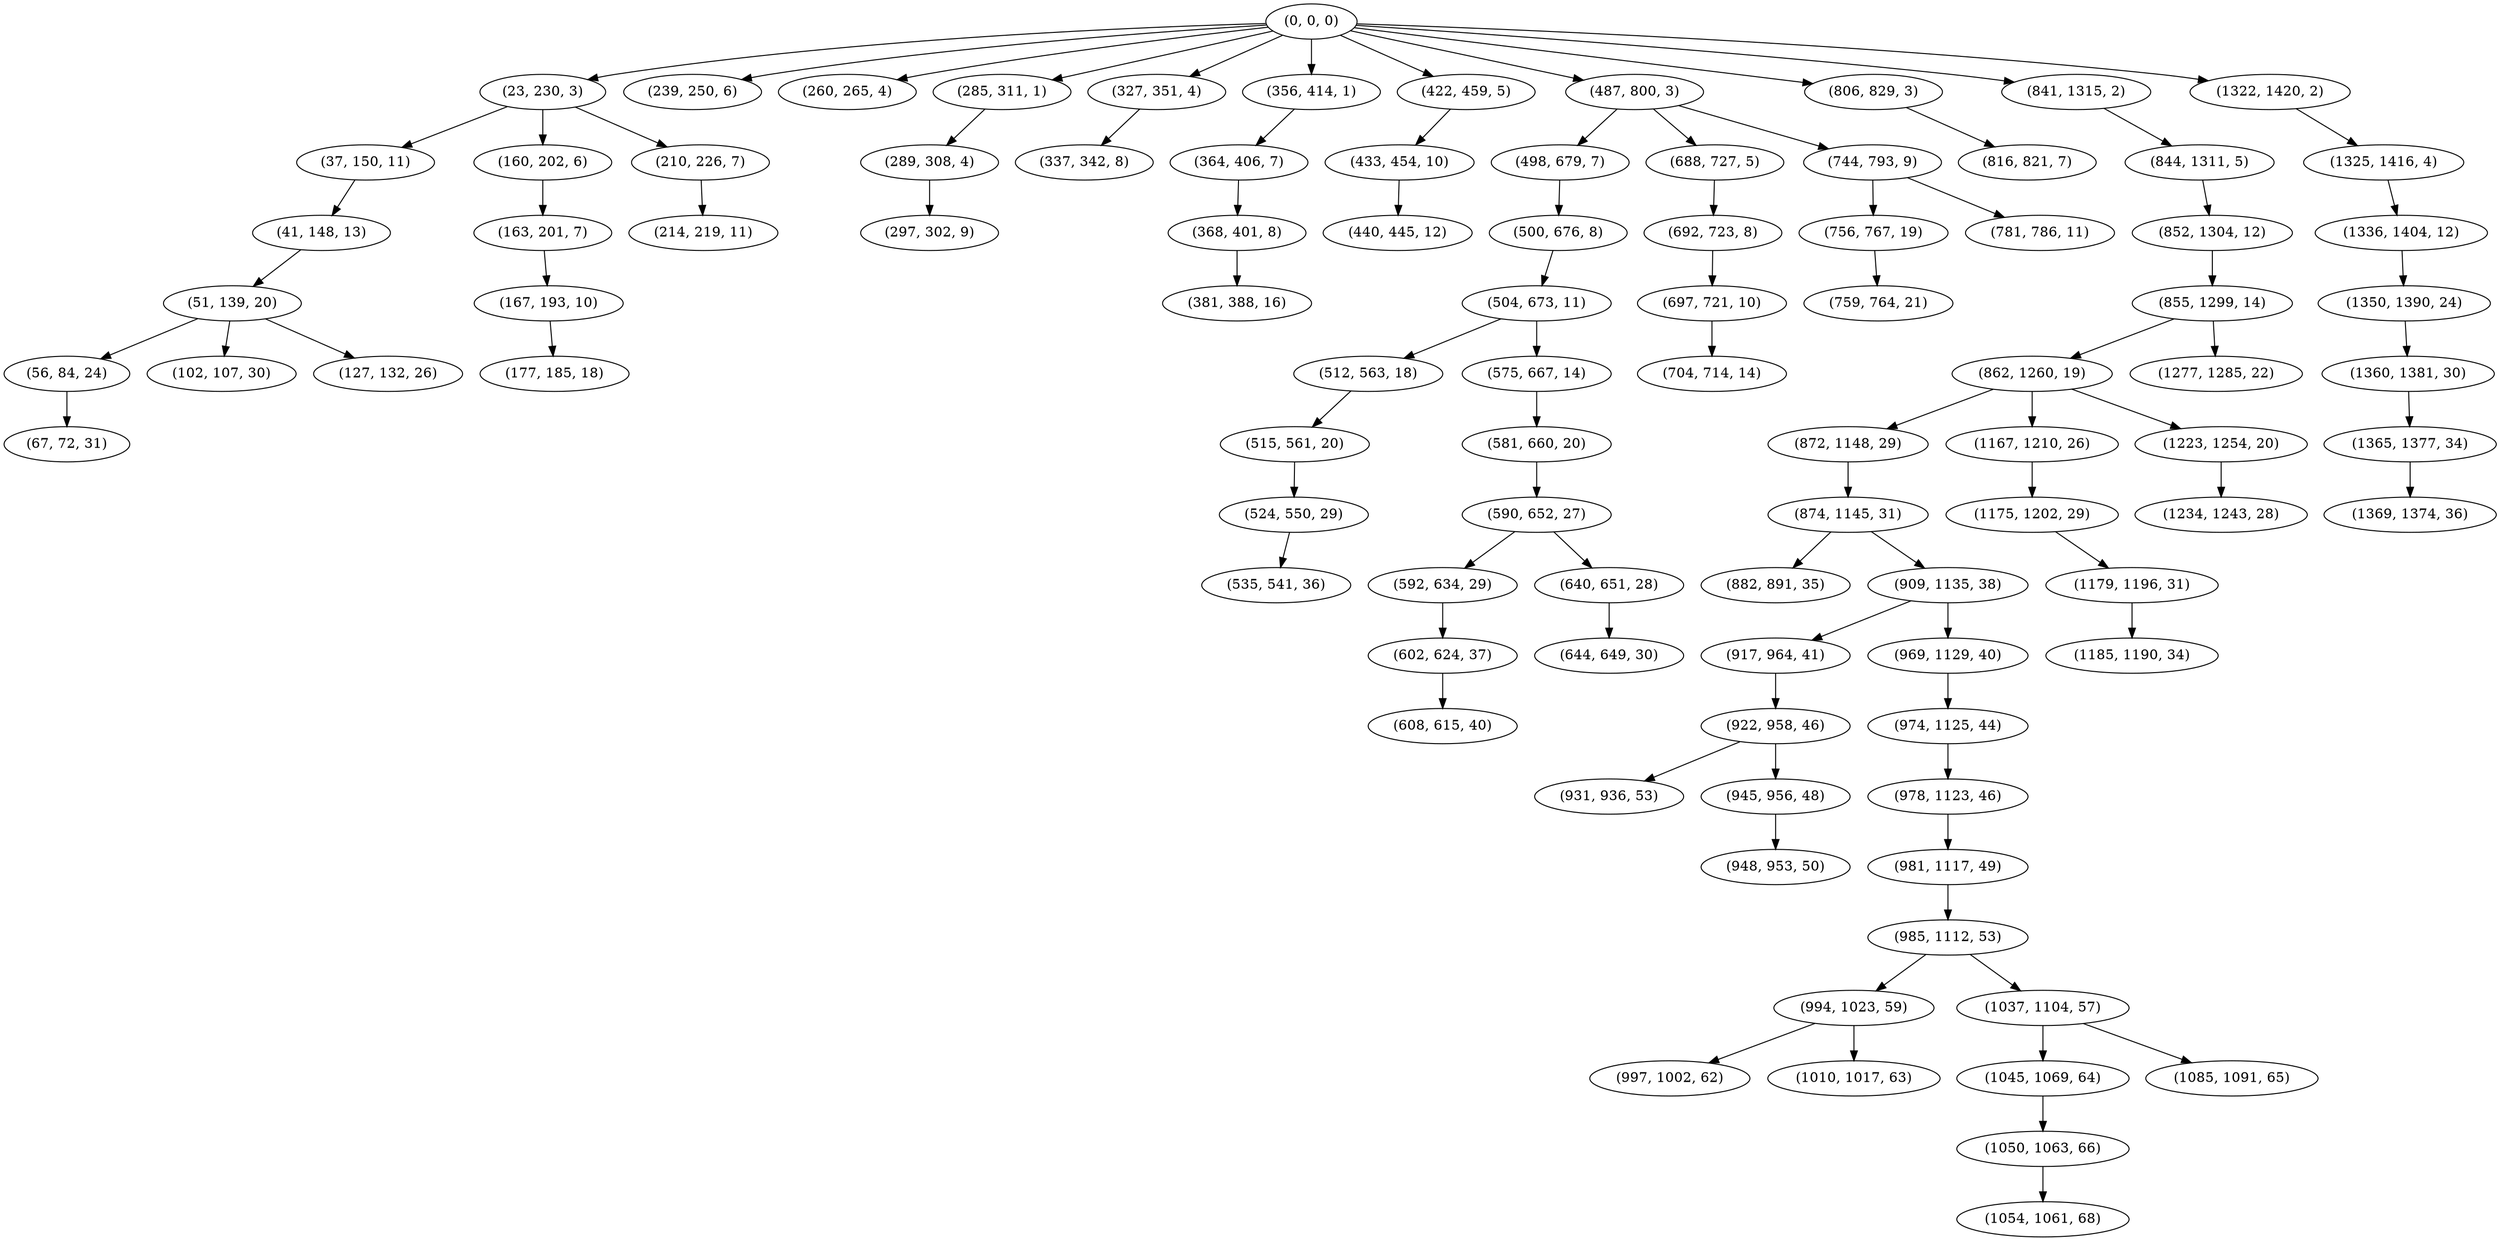 digraph tree {
    "(0, 0, 0)";
    "(23, 230, 3)";
    "(37, 150, 11)";
    "(41, 148, 13)";
    "(51, 139, 20)";
    "(56, 84, 24)";
    "(67, 72, 31)";
    "(102, 107, 30)";
    "(127, 132, 26)";
    "(160, 202, 6)";
    "(163, 201, 7)";
    "(167, 193, 10)";
    "(177, 185, 18)";
    "(210, 226, 7)";
    "(214, 219, 11)";
    "(239, 250, 6)";
    "(260, 265, 4)";
    "(285, 311, 1)";
    "(289, 308, 4)";
    "(297, 302, 9)";
    "(327, 351, 4)";
    "(337, 342, 8)";
    "(356, 414, 1)";
    "(364, 406, 7)";
    "(368, 401, 8)";
    "(381, 388, 16)";
    "(422, 459, 5)";
    "(433, 454, 10)";
    "(440, 445, 12)";
    "(487, 800, 3)";
    "(498, 679, 7)";
    "(500, 676, 8)";
    "(504, 673, 11)";
    "(512, 563, 18)";
    "(515, 561, 20)";
    "(524, 550, 29)";
    "(535, 541, 36)";
    "(575, 667, 14)";
    "(581, 660, 20)";
    "(590, 652, 27)";
    "(592, 634, 29)";
    "(602, 624, 37)";
    "(608, 615, 40)";
    "(640, 651, 28)";
    "(644, 649, 30)";
    "(688, 727, 5)";
    "(692, 723, 8)";
    "(697, 721, 10)";
    "(704, 714, 14)";
    "(744, 793, 9)";
    "(756, 767, 19)";
    "(759, 764, 21)";
    "(781, 786, 11)";
    "(806, 829, 3)";
    "(816, 821, 7)";
    "(841, 1315, 2)";
    "(844, 1311, 5)";
    "(852, 1304, 12)";
    "(855, 1299, 14)";
    "(862, 1260, 19)";
    "(872, 1148, 29)";
    "(874, 1145, 31)";
    "(882, 891, 35)";
    "(909, 1135, 38)";
    "(917, 964, 41)";
    "(922, 958, 46)";
    "(931, 936, 53)";
    "(945, 956, 48)";
    "(948, 953, 50)";
    "(969, 1129, 40)";
    "(974, 1125, 44)";
    "(978, 1123, 46)";
    "(981, 1117, 49)";
    "(985, 1112, 53)";
    "(994, 1023, 59)";
    "(997, 1002, 62)";
    "(1010, 1017, 63)";
    "(1037, 1104, 57)";
    "(1045, 1069, 64)";
    "(1050, 1063, 66)";
    "(1054, 1061, 68)";
    "(1085, 1091, 65)";
    "(1167, 1210, 26)";
    "(1175, 1202, 29)";
    "(1179, 1196, 31)";
    "(1185, 1190, 34)";
    "(1223, 1254, 20)";
    "(1234, 1243, 28)";
    "(1277, 1285, 22)";
    "(1322, 1420, 2)";
    "(1325, 1416, 4)";
    "(1336, 1404, 12)";
    "(1350, 1390, 24)";
    "(1360, 1381, 30)";
    "(1365, 1377, 34)";
    "(1369, 1374, 36)";
    "(0, 0, 0)" -> "(23, 230, 3)";
    "(0, 0, 0)" -> "(239, 250, 6)";
    "(0, 0, 0)" -> "(260, 265, 4)";
    "(0, 0, 0)" -> "(285, 311, 1)";
    "(0, 0, 0)" -> "(327, 351, 4)";
    "(0, 0, 0)" -> "(356, 414, 1)";
    "(0, 0, 0)" -> "(422, 459, 5)";
    "(0, 0, 0)" -> "(487, 800, 3)";
    "(0, 0, 0)" -> "(806, 829, 3)";
    "(0, 0, 0)" -> "(841, 1315, 2)";
    "(0, 0, 0)" -> "(1322, 1420, 2)";
    "(23, 230, 3)" -> "(37, 150, 11)";
    "(23, 230, 3)" -> "(160, 202, 6)";
    "(23, 230, 3)" -> "(210, 226, 7)";
    "(37, 150, 11)" -> "(41, 148, 13)";
    "(41, 148, 13)" -> "(51, 139, 20)";
    "(51, 139, 20)" -> "(56, 84, 24)";
    "(51, 139, 20)" -> "(102, 107, 30)";
    "(51, 139, 20)" -> "(127, 132, 26)";
    "(56, 84, 24)" -> "(67, 72, 31)";
    "(160, 202, 6)" -> "(163, 201, 7)";
    "(163, 201, 7)" -> "(167, 193, 10)";
    "(167, 193, 10)" -> "(177, 185, 18)";
    "(210, 226, 7)" -> "(214, 219, 11)";
    "(285, 311, 1)" -> "(289, 308, 4)";
    "(289, 308, 4)" -> "(297, 302, 9)";
    "(327, 351, 4)" -> "(337, 342, 8)";
    "(356, 414, 1)" -> "(364, 406, 7)";
    "(364, 406, 7)" -> "(368, 401, 8)";
    "(368, 401, 8)" -> "(381, 388, 16)";
    "(422, 459, 5)" -> "(433, 454, 10)";
    "(433, 454, 10)" -> "(440, 445, 12)";
    "(487, 800, 3)" -> "(498, 679, 7)";
    "(487, 800, 3)" -> "(688, 727, 5)";
    "(487, 800, 3)" -> "(744, 793, 9)";
    "(498, 679, 7)" -> "(500, 676, 8)";
    "(500, 676, 8)" -> "(504, 673, 11)";
    "(504, 673, 11)" -> "(512, 563, 18)";
    "(504, 673, 11)" -> "(575, 667, 14)";
    "(512, 563, 18)" -> "(515, 561, 20)";
    "(515, 561, 20)" -> "(524, 550, 29)";
    "(524, 550, 29)" -> "(535, 541, 36)";
    "(575, 667, 14)" -> "(581, 660, 20)";
    "(581, 660, 20)" -> "(590, 652, 27)";
    "(590, 652, 27)" -> "(592, 634, 29)";
    "(590, 652, 27)" -> "(640, 651, 28)";
    "(592, 634, 29)" -> "(602, 624, 37)";
    "(602, 624, 37)" -> "(608, 615, 40)";
    "(640, 651, 28)" -> "(644, 649, 30)";
    "(688, 727, 5)" -> "(692, 723, 8)";
    "(692, 723, 8)" -> "(697, 721, 10)";
    "(697, 721, 10)" -> "(704, 714, 14)";
    "(744, 793, 9)" -> "(756, 767, 19)";
    "(744, 793, 9)" -> "(781, 786, 11)";
    "(756, 767, 19)" -> "(759, 764, 21)";
    "(806, 829, 3)" -> "(816, 821, 7)";
    "(841, 1315, 2)" -> "(844, 1311, 5)";
    "(844, 1311, 5)" -> "(852, 1304, 12)";
    "(852, 1304, 12)" -> "(855, 1299, 14)";
    "(855, 1299, 14)" -> "(862, 1260, 19)";
    "(855, 1299, 14)" -> "(1277, 1285, 22)";
    "(862, 1260, 19)" -> "(872, 1148, 29)";
    "(862, 1260, 19)" -> "(1167, 1210, 26)";
    "(862, 1260, 19)" -> "(1223, 1254, 20)";
    "(872, 1148, 29)" -> "(874, 1145, 31)";
    "(874, 1145, 31)" -> "(882, 891, 35)";
    "(874, 1145, 31)" -> "(909, 1135, 38)";
    "(909, 1135, 38)" -> "(917, 964, 41)";
    "(909, 1135, 38)" -> "(969, 1129, 40)";
    "(917, 964, 41)" -> "(922, 958, 46)";
    "(922, 958, 46)" -> "(931, 936, 53)";
    "(922, 958, 46)" -> "(945, 956, 48)";
    "(945, 956, 48)" -> "(948, 953, 50)";
    "(969, 1129, 40)" -> "(974, 1125, 44)";
    "(974, 1125, 44)" -> "(978, 1123, 46)";
    "(978, 1123, 46)" -> "(981, 1117, 49)";
    "(981, 1117, 49)" -> "(985, 1112, 53)";
    "(985, 1112, 53)" -> "(994, 1023, 59)";
    "(985, 1112, 53)" -> "(1037, 1104, 57)";
    "(994, 1023, 59)" -> "(997, 1002, 62)";
    "(994, 1023, 59)" -> "(1010, 1017, 63)";
    "(1037, 1104, 57)" -> "(1045, 1069, 64)";
    "(1037, 1104, 57)" -> "(1085, 1091, 65)";
    "(1045, 1069, 64)" -> "(1050, 1063, 66)";
    "(1050, 1063, 66)" -> "(1054, 1061, 68)";
    "(1167, 1210, 26)" -> "(1175, 1202, 29)";
    "(1175, 1202, 29)" -> "(1179, 1196, 31)";
    "(1179, 1196, 31)" -> "(1185, 1190, 34)";
    "(1223, 1254, 20)" -> "(1234, 1243, 28)";
    "(1322, 1420, 2)" -> "(1325, 1416, 4)";
    "(1325, 1416, 4)" -> "(1336, 1404, 12)";
    "(1336, 1404, 12)" -> "(1350, 1390, 24)";
    "(1350, 1390, 24)" -> "(1360, 1381, 30)";
    "(1360, 1381, 30)" -> "(1365, 1377, 34)";
    "(1365, 1377, 34)" -> "(1369, 1374, 36)";
}

